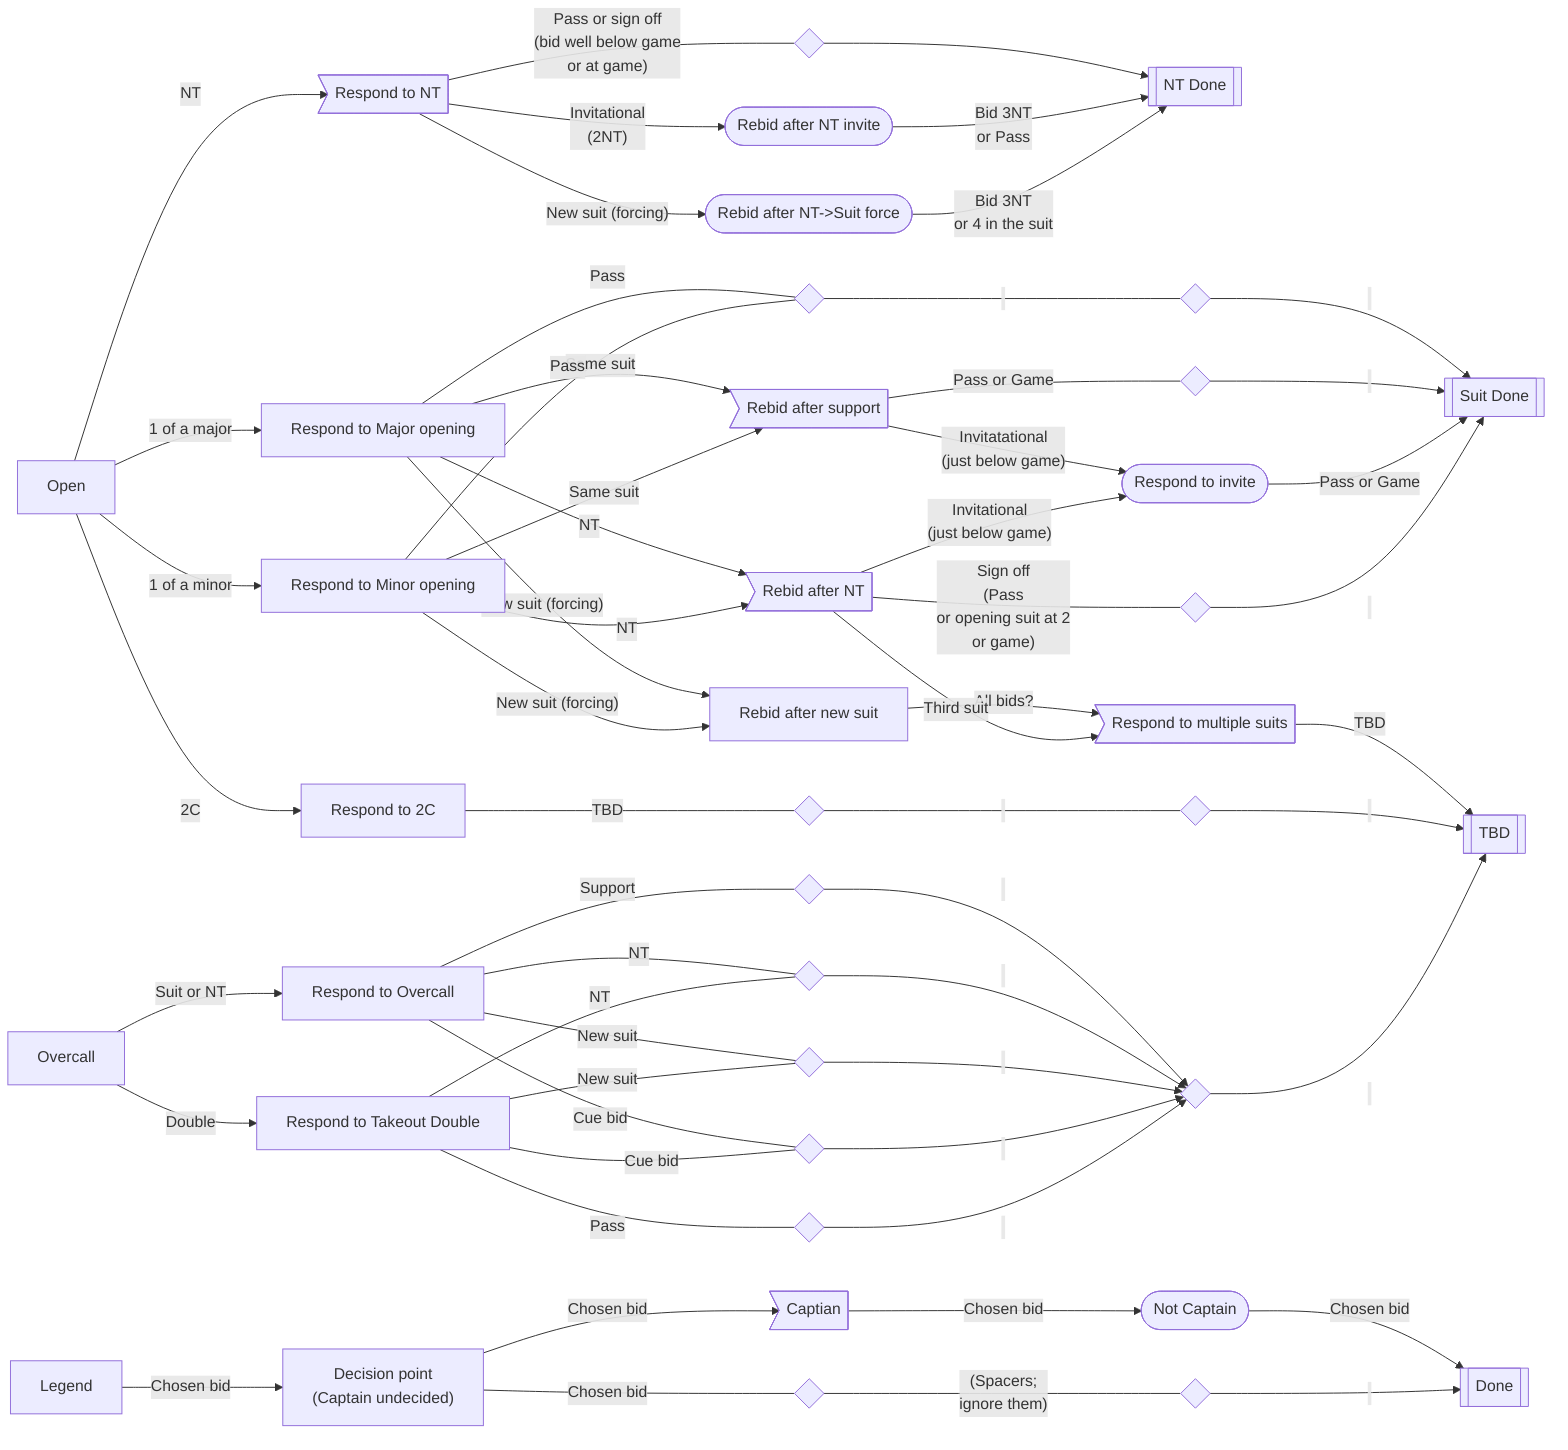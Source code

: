 flowchart LR
  Open[Open] -->|NT| NTRespond>Respond to NT]
    NTRespond ---|"Pass or sign off\n(bid well below game\nor at game)"| Spacer1{" "}
      Spacer1 --> NTDone[[NT Done]]
    NTRespond -->|"Invitational\n(2NT)"| NTInvitational([Rebid after NT invite])
      NTInvitational -->|Bid 3NT\nor Pass| NTDone
    NTRespond -->|"New suit (forcing)"| NTForcing([Rebid after NT->Suit force])
      NTForcing -->|Bid 3NT\nor 4 in the suit| NTDone

  Open -->|1 of a major| MajorRespond[Respond to Major opening]
    MajorRespond ---|Pass| Spacer4{" "}
      Spacer4 ---|"&nbsp;"| Spacer5{" "}
        Spacer5 -->|"&nbsp;"| Done[[Suit Done]]

    MajorRespond -->|Same suit| SuitSupported>Rebid after support]
      SuitSupported ---|Pass or Game| Spacer2{" "}
        Spacer2 -->|"&nbsp;"| Done
      SuitSupported -->|"Invitatational\n(just below game)"| Invitational([Respond to invite])
        Invitational -->|Pass or Game| Done

    MajorRespond -->|"New suit (forcing)"| NewSuit[Rebid after new suit]
      NewSuit -->|All bids?| ResponderMultiple>Respond to multiple suits]
        ResponderMultiple -->|TBD| TBD[[TBD]]

    MajorRespond -->|NT| NTResponse>Rebid after NT]
      NTResponse ---|"Sign off\n(Pass\nor opening suit at 2\nor game)"| Spacer3{" "}
        Spacer3 -->|"&nbsp;"| Done
      NTResponse -->|"Invitational\n(just below game)"| Invitational
      NTResponse -->|Third suit| ResponderMultiple

  Open -->|1 of a minor| MinorRespond[Respond to Minor opening]
    MinorRespond ---|Pass| Spacer4
    MinorRespond -->|Same suit| SuitSupported
    MinorRespond -->|"New suit (forcing)"| NewSuit
    MinorRespond -->|NT| NTResponse

  Open -->|2C| 2CRespond[Respond to 2C]
    2CRespond ---|TBD| Spacer6{" "}
      Spacer6 ---|"&nbsp;"| Spacer7{" "}
        Spacer7 -->|"&nbsp;"| TBD

  Overcall[Overcall] -->|Suit or NT| BidAdvance[Respond to Overcall]
    BidAdvance ---|Support| SpacerSupport{" "}
      SpacerSupport -->|"&nbsp;"| SpacerMerge{" "}
        SpacerMerge -->|"&nbsp;"| TBD
    BidAdvance ---|NT| SpacerNT{" "}
      SpacerNT -->|"&nbsp;"| SpacerMerge
    BidAdvance ---|New suit| SpacerNew{" "}
      SpacerNew -->|"&nbsp;"| SpacerMerge
    BidAdvance ---|Cue bid| SpacerCue{" "}
      SpacerCue -->|"&nbsp;"| SpacerMerge

  Overcall -->|Double| DoubleAdvance[Respond to Takeout Double]
    DoubleAdvance ---|Pass| SpacerPass{" "}
      SpacerPass -->|"&nbsp;"| SpacerMerge
    DoubleAdvance ---|New suit| SpacerNew
    DoubleAdvance ---|NT| SpacerNT
    DoubleAdvance ---|Cue bid| SpacerCue

  Legend -->|Chosen bid| CaptainUndecided["Decision point\n(Captain undecided)"]
    CaptainUndecided -->|Chosen bid| Captain>Captian]
      Captain -->|Chosen bid| NotCaptain([Not Captain])
        NotCaptain -->|Chosen bid| LegendDone[[Done]]
      CaptainUndecided ---|Chosen bid| SpacerLegend1{" "}
        SpacerLegend1 ---|"(Spacers;\nignore them)"| SpacerLegend2{" "}
          SpacerLegend2 -->|"&nbsp;"| LegendDone